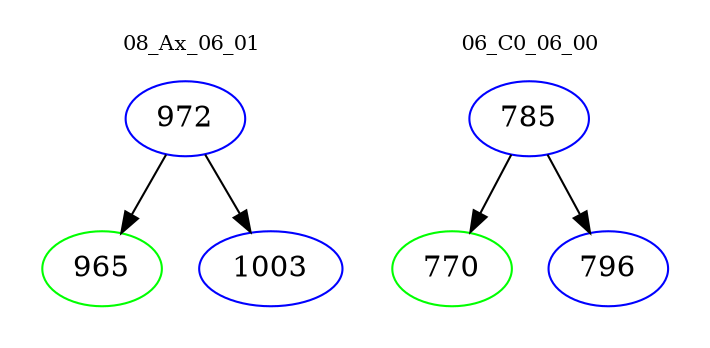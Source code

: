 digraph{
subgraph cluster_0 {
color = white
label = "08_Ax_06_01";
fontsize=10;
T0_972 [label="972", color="blue"]
T0_972 -> T0_965 [color="black"]
T0_965 [label="965", color="green"]
T0_972 -> T0_1003 [color="black"]
T0_1003 [label="1003", color="blue"]
}
subgraph cluster_1 {
color = white
label = "06_C0_06_00";
fontsize=10;
T1_785 [label="785", color="blue"]
T1_785 -> T1_770 [color="black"]
T1_770 [label="770", color="green"]
T1_785 -> T1_796 [color="black"]
T1_796 [label="796", color="blue"]
}
}

